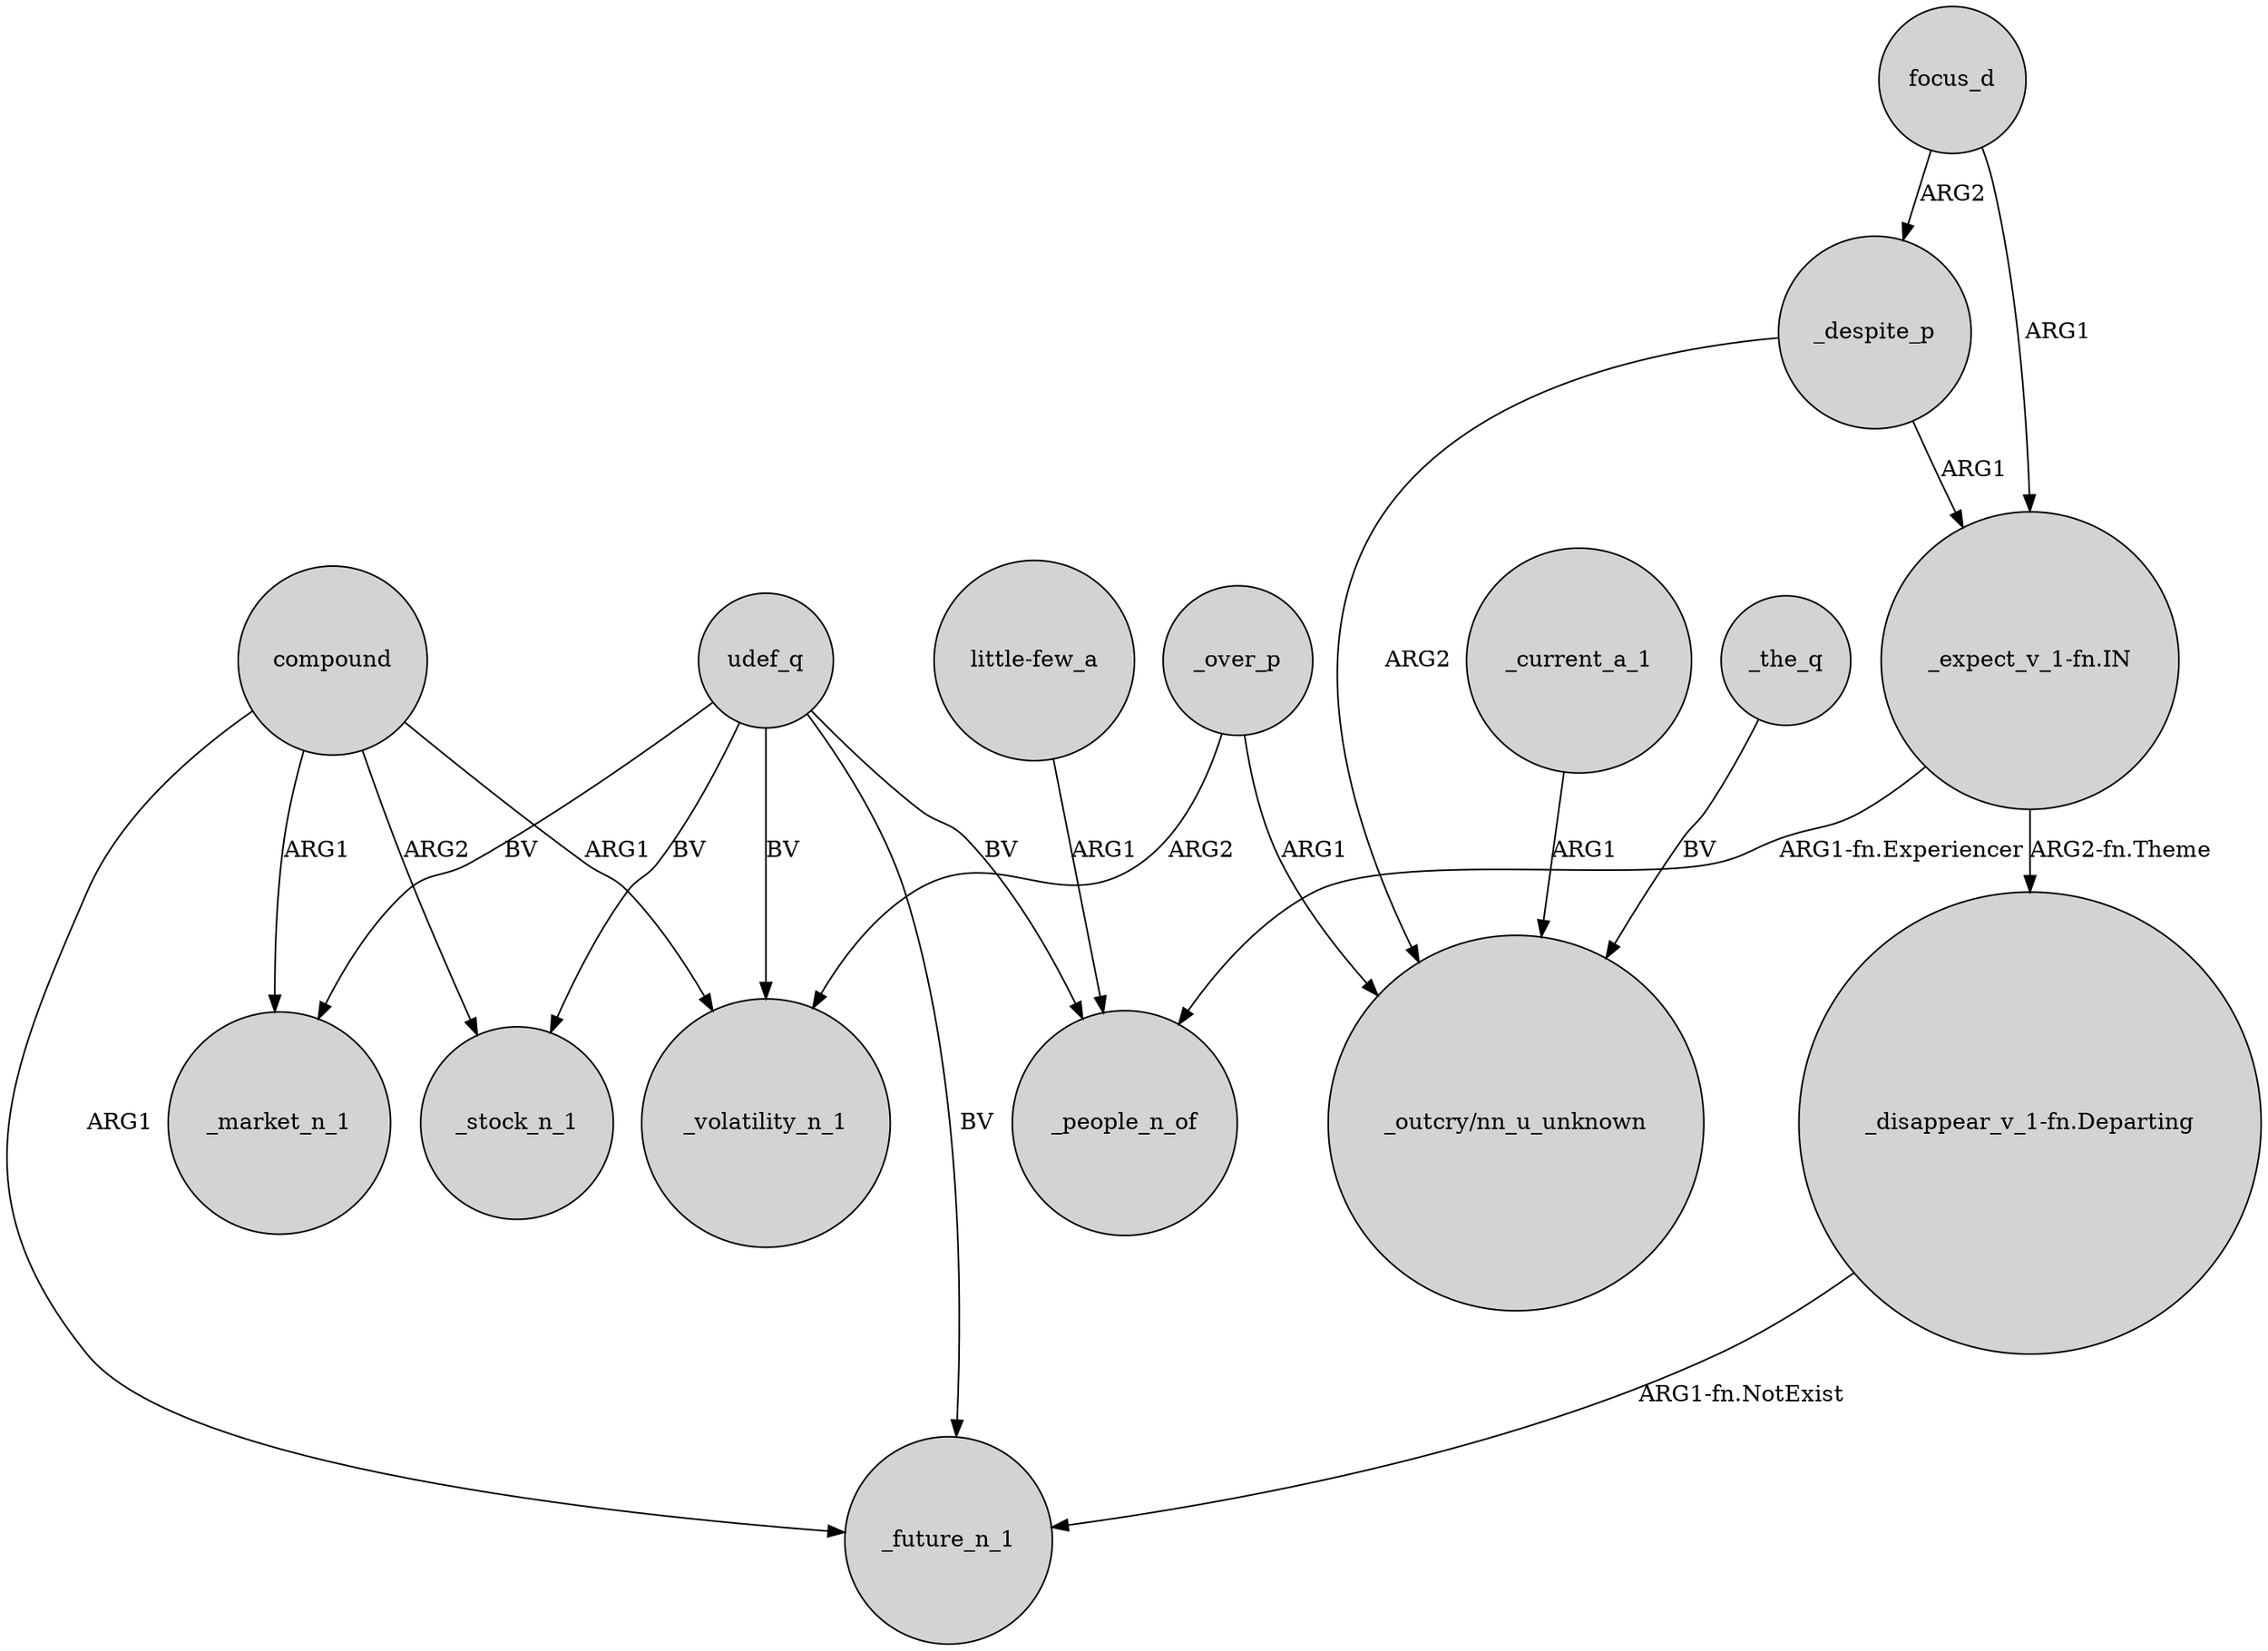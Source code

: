 digraph {
	node [shape=circle style=filled]
	"_disappear_v_1-fn.Departing" -> _future_n_1 [label="ARG1-fn.NotExist"]
	compound -> _future_n_1 [label=ARG1]
	udef_q -> _volatility_n_1 [label=BV]
	_over_p -> "_outcry/nn_u_unknown" [label=ARG1]
	_current_a_1 -> "_outcry/nn_u_unknown" [label=ARG1]
	focus_d -> _despite_p [label=ARG2]
	udef_q -> _market_n_1 [label=BV]
	_over_p -> _volatility_n_1 [label=ARG2]
	compound -> _stock_n_1 [label=ARG2]
	focus_d -> "_expect_v_1-fn.IN" [label=ARG1]
	udef_q -> _people_n_of [label=BV]
	"_expect_v_1-fn.IN" -> "_disappear_v_1-fn.Departing" [label="ARG2-fn.Theme"]
	udef_q -> _stock_n_1 [label=BV]
	compound -> _volatility_n_1 [label=ARG1]
	udef_q -> _future_n_1 [label=BV]
	_despite_p -> "_expect_v_1-fn.IN" [label=ARG1]
	_the_q -> "_outcry/nn_u_unknown" [label=BV]
	compound -> _market_n_1 [label=ARG1]
	"little-few_a" -> _people_n_of [label=ARG1]
	_despite_p -> "_outcry/nn_u_unknown" [label=ARG2]
	"_expect_v_1-fn.IN" -> _people_n_of [label="ARG1-fn.Experiencer"]
}
